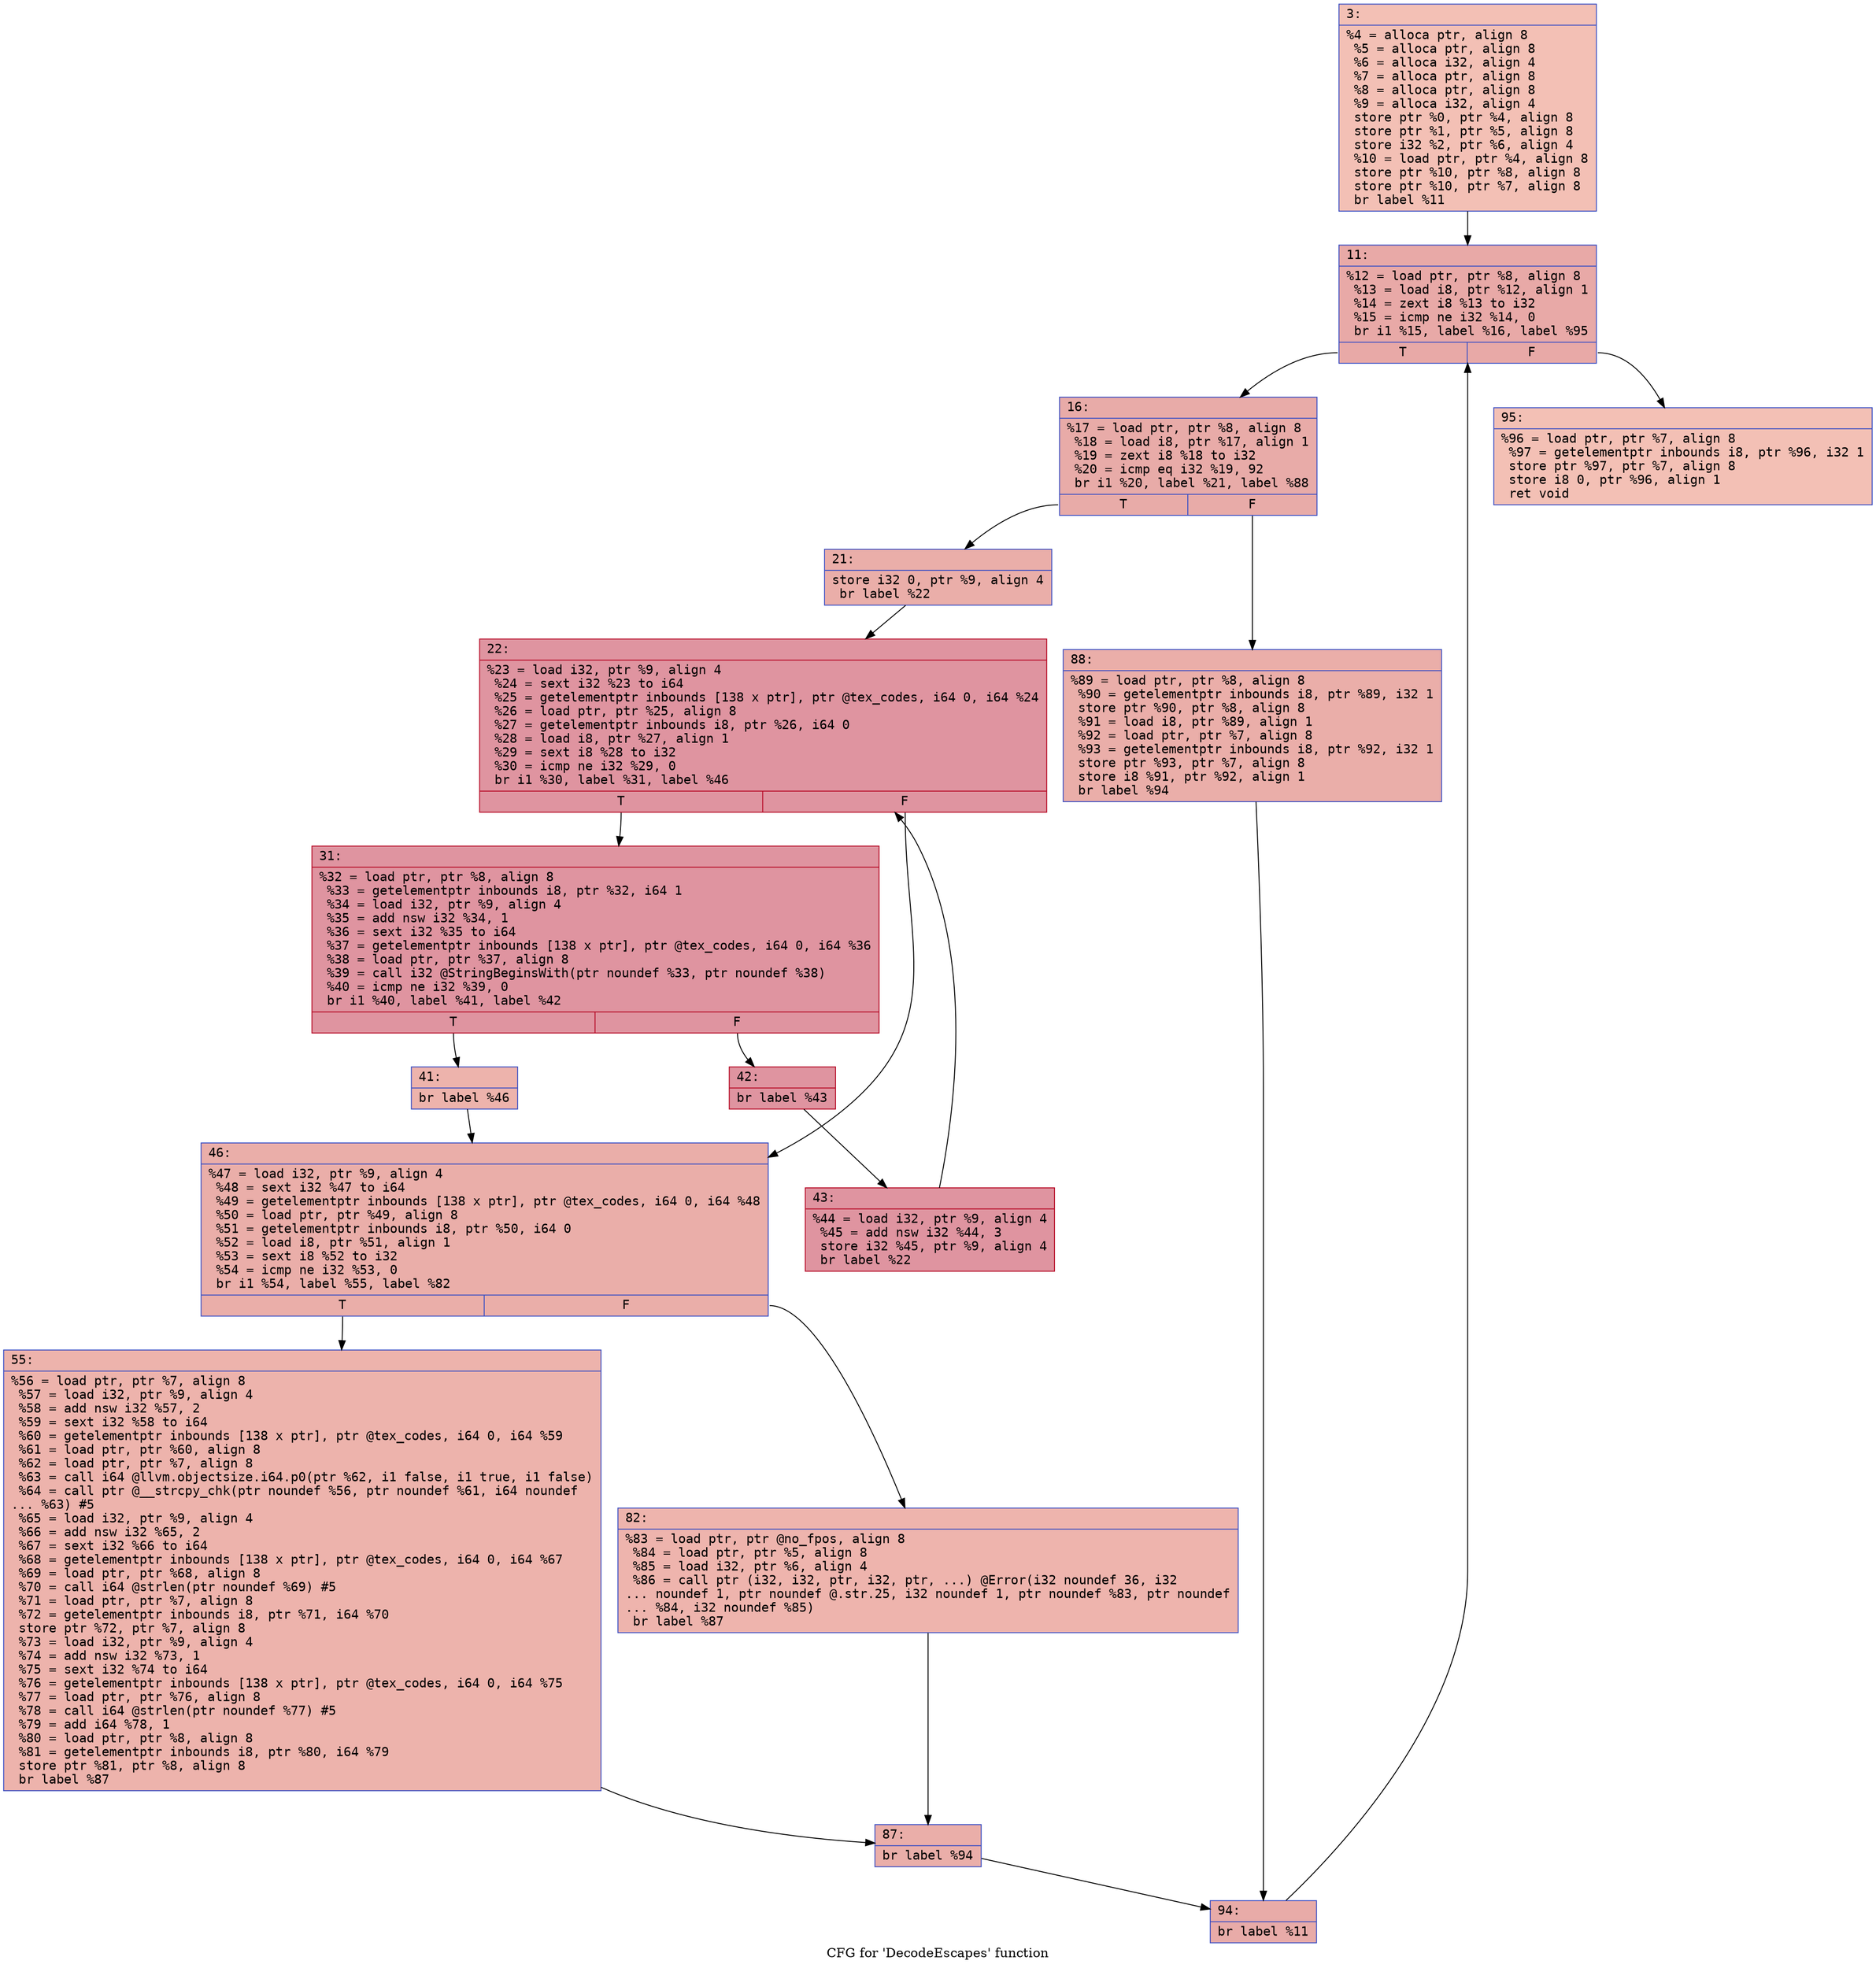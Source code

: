digraph "CFG for 'DecodeEscapes' function" {
	label="CFG for 'DecodeEscapes' function";

	Node0x60000030e170 [shape=record,color="#3d50c3ff", style=filled, fillcolor="#e5705870" fontname="Courier",label="{3:\l|  %4 = alloca ptr, align 8\l  %5 = alloca ptr, align 8\l  %6 = alloca i32, align 4\l  %7 = alloca ptr, align 8\l  %8 = alloca ptr, align 8\l  %9 = alloca i32, align 4\l  store ptr %0, ptr %4, align 8\l  store ptr %1, ptr %5, align 8\l  store i32 %2, ptr %6, align 4\l  %10 = load ptr, ptr %4, align 8\l  store ptr %10, ptr %8, align 8\l  store ptr %10, ptr %7, align 8\l  br label %11\l}"];
	Node0x60000030e170 -> Node0x60000030e1c0[tooltip="3 -> 11\nProbability 100.00%" ];
	Node0x60000030e1c0 [shape=record,color="#3d50c3ff", style=filled, fillcolor="#ca3b3770" fontname="Courier",label="{11:\l|  %12 = load ptr, ptr %8, align 8\l  %13 = load i8, ptr %12, align 1\l  %14 = zext i8 %13 to i32\l  %15 = icmp ne i32 %14, 0\l  br i1 %15, label %16, label %95\l|{<s0>T|<s1>F}}"];
	Node0x60000030e1c0:s0 -> Node0x60000030e210[tooltip="11 -> 16\nProbability 96.88%" ];
	Node0x60000030e1c0:s1 -> Node0x60000030e620[tooltip="11 -> 95\nProbability 3.12%" ];
	Node0x60000030e210 [shape=record,color="#3d50c3ff", style=filled, fillcolor="#cc403a70" fontname="Courier",label="{16:\l|  %17 = load ptr, ptr %8, align 8\l  %18 = load i8, ptr %17, align 1\l  %19 = zext i8 %18 to i32\l  %20 = icmp eq i32 %19, 92\l  br i1 %20, label %21, label %88\l|{<s0>T|<s1>F}}"];
	Node0x60000030e210:s0 -> Node0x60000030e260[tooltip="16 -> 21\nProbability 50.00%" ];
	Node0x60000030e210:s1 -> Node0x60000030e580[tooltip="16 -> 88\nProbability 50.00%" ];
	Node0x60000030e260 [shape=record,color="#3d50c3ff", style=filled, fillcolor="#d0473d70" fontname="Courier",label="{21:\l|  store i32 0, ptr %9, align 4\l  br label %22\l}"];
	Node0x60000030e260 -> Node0x60000030e2b0[tooltip="21 -> 22\nProbability 100.00%" ];
	Node0x60000030e2b0 [shape=record,color="#b70d28ff", style=filled, fillcolor="#b70d2870" fontname="Courier",label="{22:\l|  %23 = load i32, ptr %9, align 4\l  %24 = sext i32 %23 to i64\l  %25 = getelementptr inbounds [138 x ptr], ptr @tex_codes, i64 0, i64 %24\l  %26 = load ptr, ptr %25, align 8\l  %27 = getelementptr inbounds i8, ptr %26, i64 0\l  %28 = load i8, ptr %27, align 1\l  %29 = sext i8 %28 to i32\l  %30 = icmp ne i32 %29, 0\l  br i1 %30, label %31, label %46\l|{<s0>T|<s1>F}}"];
	Node0x60000030e2b0:s0 -> Node0x60000030e300[tooltip="22 -> 31\nProbability 96.88%" ];
	Node0x60000030e2b0:s1 -> Node0x60000030e440[tooltip="22 -> 46\nProbability 3.12%" ];
	Node0x60000030e300 [shape=record,color="#b70d28ff", style=filled, fillcolor="#b70d2870" fontname="Courier",label="{31:\l|  %32 = load ptr, ptr %8, align 8\l  %33 = getelementptr inbounds i8, ptr %32, i64 1\l  %34 = load i32, ptr %9, align 4\l  %35 = add nsw i32 %34, 1\l  %36 = sext i32 %35 to i64\l  %37 = getelementptr inbounds [138 x ptr], ptr @tex_codes, i64 0, i64 %36\l  %38 = load ptr, ptr %37, align 8\l  %39 = call i32 @StringBeginsWith(ptr noundef %33, ptr noundef %38)\l  %40 = icmp ne i32 %39, 0\l  br i1 %40, label %41, label %42\l|{<s0>T|<s1>F}}"];
	Node0x60000030e300:s0 -> Node0x60000030e350[tooltip="31 -> 41\nProbability 3.12%" ];
	Node0x60000030e300:s1 -> Node0x60000030e3a0[tooltip="31 -> 42\nProbability 96.88%" ];
	Node0x60000030e350 [shape=record,color="#3d50c3ff", style=filled, fillcolor="#d6524470" fontname="Courier",label="{41:\l|  br label %46\l}"];
	Node0x60000030e350 -> Node0x60000030e440[tooltip="41 -> 46\nProbability 100.00%" ];
	Node0x60000030e3a0 [shape=record,color="#b70d28ff", style=filled, fillcolor="#b70d2870" fontname="Courier",label="{42:\l|  br label %43\l}"];
	Node0x60000030e3a0 -> Node0x60000030e3f0[tooltip="42 -> 43\nProbability 100.00%" ];
	Node0x60000030e3f0 [shape=record,color="#b70d28ff", style=filled, fillcolor="#b70d2870" fontname="Courier",label="{43:\l|  %44 = load i32, ptr %9, align 4\l  %45 = add nsw i32 %44, 3\l  store i32 %45, ptr %9, align 4\l  br label %22\l}"];
	Node0x60000030e3f0 -> Node0x60000030e2b0[tooltip="43 -> 22\nProbability 100.00%" ];
	Node0x60000030e440 [shape=record,color="#3d50c3ff", style=filled, fillcolor="#d0473d70" fontname="Courier",label="{46:\l|  %47 = load i32, ptr %9, align 4\l  %48 = sext i32 %47 to i64\l  %49 = getelementptr inbounds [138 x ptr], ptr @tex_codes, i64 0, i64 %48\l  %50 = load ptr, ptr %49, align 8\l  %51 = getelementptr inbounds i8, ptr %50, i64 0\l  %52 = load i8, ptr %51, align 1\l  %53 = sext i8 %52 to i32\l  %54 = icmp ne i32 %53, 0\l  br i1 %54, label %55, label %82\l|{<s0>T|<s1>F}}"];
	Node0x60000030e440:s0 -> Node0x60000030e490[tooltip="46 -> 55\nProbability 62.50%" ];
	Node0x60000030e440:s1 -> Node0x60000030e4e0[tooltip="46 -> 82\nProbability 37.50%" ];
	Node0x60000030e490 [shape=record,color="#3d50c3ff", style=filled, fillcolor="#d6524470" fontname="Courier",label="{55:\l|  %56 = load ptr, ptr %7, align 8\l  %57 = load i32, ptr %9, align 4\l  %58 = add nsw i32 %57, 2\l  %59 = sext i32 %58 to i64\l  %60 = getelementptr inbounds [138 x ptr], ptr @tex_codes, i64 0, i64 %59\l  %61 = load ptr, ptr %60, align 8\l  %62 = load ptr, ptr %7, align 8\l  %63 = call i64 @llvm.objectsize.i64.p0(ptr %62, i1 false, i1 true, i1 false)\l  %64 = call ptr @__strcpy_chk(ptr noundef %56, ptr noundef %61, i64 noundef\l... %63) #5\l  %65 = load i32, ptr %9, align 4\l  %66 = add nsw i32 %65, 2\l  %67 = sext i32 %66 to i64\l  %68 = getelementptr inbounds [138 x ptr], ptr @tex_codes, i64 0, i64 %67\l  %69 = load ptr, ptr %68, align 8\l  %70 = call i64 @strlen(ptr noundef %69) #5\l  %71 = load ptr, ptr %7, align 8\l  %72 = getelementptr inbounds i8, ptr %71, i64 %70\l  store ptr %72, ptr %7, align 8\l  %73 = load i32, ptr %9, align 4\l  %74 = add nsw i32 %73, 1\l  %75 = sext i32 %74 to i64\l  %76 = getelementptr inbounds [138 x ptr], ptr @tex_codes, i64 0, i64 %75\l  %77 = load ptr, ptr %76, align 8\l  %78 = call i64 @strlen(ptr noundef %77) #5\l  %79 = add i64 %78, 1\l  %80 = load ptr, ptr %8, align 8\l  %81 = getelementptr inbounds i8, ptr %80, i64 %79\l  store ptr %81, ptr %8, align 8\l  br label %87\l}"];
	Node0x60000030e490 -> Node0x60000030e530[tooltip="55 -> 87\nProbability 100.00%" ];
	Node0x60000030e4e0 [shape=record,color="#3d50c3ff", style=filled, fillcolor="#d8564670" fontname="Courier",label="{82:\l|  %83 = load ptr, ptr @no_fpos, align 8\l  %84 = load ptr, ptr %5, align 8\l  %85 = load i32, ptr %6, align 4\l  %86 = call ptr (i32, i32, ptr, i32, ptr, ...) @Error(i32 noundef 36, i32\l... noundef 1, ptr noundef @.str.25, i32 noundef 1, ptr noundef %83, ptr noundef\l... %84, i32 noundef %85)\l  br label %87\l}"];
	Node0x60000030e4e0 -> Node0x60000030e530[tooltip="82 -> 87\nProbability 100.00%" ];
	Node0x60000030e530 [shape=record,color="#3d50c3ff", style=filled, fillcolor="#d0473d70" fontname="Courier",label="{87:\l|  br label %94\l}"];
	Node0x60000030e530 -> Node0x60000030e5d0[tooltip="87 -> 94\nProbability 100.00%" ];
	Node0x60000030e580 [shape=record,color="#3d50c3ff", style=filled, fillcolor="#d0473d70" fontname="Courier",label="{88:\l|  %89 = load ptr, ptr %8, align 8\l  %90 = getelementptr inbounds i8, ptr %89, i32 1\l  store ptr %90, ptr %8, align 8\l  %91 = load i8, ptr %89, align 1\l  %92 = load ptr, ptr %7, align 8\l  %93 = getelementptr inbounds i8, ptr %92, i32 1\l  store ptr %93, ptr %7, align 8\l  store i8 %91, ptr %92, align 1\l  br label %94\l}"];
	Node0x60000030e580 -> Node0x60000030e5d0[tooltip="88 -> 94\nProbability 100.00%" ];
	Node0x60000030e5d0 [shape=record,color="#3d50c3ff", style=filled, fillcolor="#cc403a70" fontname="Courier",label="{94:\l|  br label %11\l}"];
	Node0x60000030e5d0 -> Node0x60000030e1c0[tooltip="94 -> 11\nProbability 100.00%" ];
	Node0x60000030e620 [shape=record,color="#3d50c3ff", style=filled, fillcolor="#e5705870" fontname="Courier",label="{95:\l|  %96 = load ptr, ptr %7, align 8\l  %97 = getelementptr inbounds i8, ptr %96, i32 1\l  store ptr %97, ptr %7, align 8\l  store i8 0, ptr %96, align 1\l  ret void\l}"];
}
